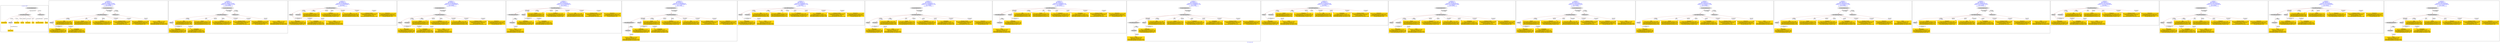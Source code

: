 digraph n0 {
fontcolor="blue"
remincross="true"
label="s22-s-moca.xml"
subgraph cluster_0 {
label="1-correct model"
n2[style="filled",color="white",fillcolor="lightgray",label="CulturalHeritageObject1"];
n3[shape="plaintext",style="filled",fillcolor="gold",label="creationDate"];
n4[style="filled",color="white",fillcolor="lightgray",label="Person1"];
n5[shape="plaintext",style="filled",fillcolor="gold",label="Dimensions"];
n6[shape="plaintext",style="filled",fillcolor="gold",label="Process"];
n7[shape="plaintext",style="filled",fillcolor="gold",label="Provenance"];
n8[shape="plaintext",style="filled",fillcolor="gold",label="title"];
n9[shape="plaintext",style="filled",fillcolor="gold",label="Assension_Number"];
n10[shape="plaintext",style="filled",fillcolor="gold",label="Artist_Name"];
n11[style="filled",color="white",fillcolor="lightgray",label="EuropeanaAggregation1"];
n12[style="filled",color="white",fillcolor="lightgray",label="WebResource1"];
n13[shape="plaintext",style="filled",fillcolor="gold",label="image"];
}
subgraph cluster_1 {
label="candidate 0\nlink coherence:1.0\nnode coherence:1.0\nconfidence:0.5504647770758642\nmapping score:0.6209882590252881\ncost:10.99948\n-precision:0.82-recall:0.82"
n15[style="filled",color="white",fillcolor="lightgray",label="CulturalHeritageObject1"];
n16[style="filled",color="white",fillcolor="lightgray",label="Person1"];
n17[style="filled",color="white",fillcolor="lightgray",label="EuropeanaAggregation1"];
n18[style="filled",color="white",fillcolor="lightgray",label="WebResource1"];
n19[shape="plaintext",style="filled",fillcolor="gold",label="title\n[CulturalHeritageObject,title,0.369]\n[CulturalHeritageObject,description,0.348]\n[Person,biographicalInformation,0.186]\n[CulturalHeritageObject,provenance,0.097]"];
n20[shape="plaintext",style="filled",fillcolor="gold",label="image\n[WebResource,classLink,0.564]\n[Document,classLink,0.35]\n[CulturalHeritageObject,provenance,0.057]\n[CulturalHeritageObject,description,0.029]"];
n21[shape="plaintext",style="filled",fillcolor="gold",label="Process\n[CulturalHeritageObject,medium,0.741]\n[CulturalHeritageObject,description,0.128]\n[Person,biographicalInformation,0.071]\n[CulturalHeritageObject,provenance,0.06]"];
n22[shape="plaintext",style="filled",fillcolor="gold",label="Artist_Name\n[Person,nameOfThePerson,0.512]\n[CulturalHeritageObject,provenance,0.166]\n[CulturalHeritageObject,description,0.164]\n[CulturalHeritageObject,title,0.158]"];
n23[shape="plaintext",style="filled",fillcolor="gold",label="Dimensions\n[CulturalHeritageObject,extent,0.798]\n[CulturalHeritageObject,accessionNumber,0.083]\n[CulturalHeritageObject,description,0.071]\n[CulturalHeritageObject,medium,0.048]"];
n24[shape="plaintext",style="filled",fillcolor="gold",label="Assension_Number\n[CulturalHeritageObject,provenance,0.503]\n[CulturalHeritageObject,title,0.197]\n[Concept,prefLabel,0.152]\n[CulturalHeritageObject,description,0.148]"];
n25[shape="plaintext",style="filled",fillcolor="gold",label="Provenance\n[CulturalHeritageObject,provenance,0.486]\n[CulturalHeritageObject,title,0.223]\n[CulturalHeritageObject,description,0.146]\n[Concept,prefLabel,0.145]"];
n26[shape="plaintext",style="filled",fillcolor="gold",label="creationDate\n[Person,dateOfDeath,0.431]\n[CulturalHeritageObject,created,0.364]\n[CulturalHeritageObject,provenance,0.147]\n[CulturalHeritageObject,description,0.058]"];
}
subgraph cluster_2 {
label="candidate 1\nlink coherence:1.0\nnode coherence:1.0\nconfidence:0.5504647770758642\nmapping score:0.6209882590252881\ncost:10.99963\n-precision:0.82-recall:0.82"
n28[style="filled",color="white",fillcolor="lightgray",label="CulturalHeritageObject1"];
n29[style="filled",color="white",fillcolor="lightgray",label="Person1"];
n30[style="filled",color="white",fillcolor="lightgray",label="EuropeanaAggregation1"];
n31[style="filled",color="white",fillcolor="lightgray",label="WebResource2"];
n32[shape="plaintext",style="filled",fillcolor="gold",label="title\n[CulturalHeritageObject,title,0.369]\n[CulturalHeritageObject,description,0.348]\n[Person,biographicalInformation,0.186]\n[CulturalHeritageObject,provenance,0.097]"];
n33[shape="plaintext",style="filled",fillcolor="gold",label="Process\n[CulturalHeritageObject,medium,0.741]\n[CulturalHeritageObject,description,0.128]\n[Person,biographicalInformation,0.071]\n[CulturalHeritageObject,provenance,0.06]"];
n34[shape="plaintext",style="filled",fillcolor="gold",label="Artist_Name\n[Person,nameOfThePerson,0.512]\n[CulturalHeritageObject,provenance,0.166]\n[CulturalHeritageObject,description,0.164]\n[CulturalHeritageObject,title,0.158]"];
n35[shape="plaintext",style="filled",fillcolor="gold",label="Dimensions\n[CulturalHeritageObject,extent,0.798]\n[CulturalHeritageObject,accessionNumber,0.083]\n[CulturalHeritageObject,description,0.071]\n[CulturalHeritageObject,medium,0.048]"];
n36[shape="plaintext",style="filled",fillcolor="gold",label="Assension_Number\n[CulturalHeritageObject,provenance,0.503]\n[CulturalHeritageObject,title,0.197]\n[Concept,prefLabel,0.152]\n[CulturalHeritageObject,description,0.148]"];
n37[shape="plaintext",style="filled",fillcolor="gold",label="Provenance\n[CulturalHeritageObject,provenance,0.486]\n[CulturalHeritageObject,title,0.223]\n[CulturalHeritageObject,description,0.146]\n[Concept,prefLabel,0.145]"];
n38[shape="plaintext",style="filled",fillcolor="gold",label="image\n[WebResource,classLink,0.564]\n[Document,classLink,0.35]\n[CulturalHeritageObject,provenance,0.057]\n[CulturalHeritageObject,description,0.029]"];
n39[shape="plaintext",style="filled",fillcolor="gold",label="creationDate\n[Person,dateOfDeath,0.431]\n[CulturalHeritageObject,created,0.364]\n[CulturalHeritageObject,provenance,0.147]\n[CulturalHeritageObject,description,0.058]"];
}
subgraph cluster_3 {
label="candidate 10\nlink coherence:1.0\nnode coherence:1.0\nconfidence:0.5211690269942325\nmapping score:0.6112230089980776\ncost:9.99977\n-precision:0.5-recall:0.45"
n41[style="filled",color="white",fillcolor="lightgray",label="CulturalHeritageObject1"];
n42[style="filled",color="white",fillcolor="lightgray",label="Person1"];
n43[style="filled",color="white",fillcolor="lightgray",label="Document1"];
n44[shape="plaintext",style="filled",fillcolor="gold",label="image\n[WebResource,classLink,0.564]\n[Document,classLink,0.35]\n[CulturalHeritageObject,provenance,0.057]\n[CulturalHeritageObject,description,0.029]"];
n45[shape="plaintext",style="filled",fillcolor="gold",label="Process\n[CulturalHeritageObject,medium,0.741]\n[CulturalHeritageObject,description,0.128]\n[Person,biographicalInformation,0.071]\n[CulturalHeritageObject,provenance,0.06]"];
n46[shape="plaintext",style="filled",fillcolor="gold",label="Artist_Name\n[Person,nameOfThePerson,0.512]\n[CulturalHeritageObject,provenance,0.166]\n[CulturalHeritageObject,description,0.164]\n[CulturalHeritageObject,title,0.158]"];
n47[shape="plaintext",style="filled",fillcolor="gold",label="Dimensions\n[CulturalHeritageObject,extent,0.798]\n[CulturalHeritageObject,accessionNumber,0.083]\n[CulturalHeritageObject,description,0.071]\n[CulturalHeritageObject,medium,0.048]"];
n48[shape="plaintext",style="filled",fillcolor="gold",label="title\n[CulturalHeritageObject,title,0.369]\n[CulturalHeritageObject,description,0.348]\n[Person,biographicalInformation,0.186]\n[CulturalHeritageObject,provenance,0.097]"];
n49[shape="plaintext",style="filled",fillcolor="gold",label="Assension_Number\n[CulturalHeritageObject,provenance,0.503]\n[CulturalHeritageObject,title,0.197]\n[Concept,prefLabel,0.152]\n[CulturalHeritageObject,description,0.148]"];
n50[shape="plaintext",style="filled",fillcolor="gold",label="Provenance\n[CulturalHeritageObject,provenance,0.486]\n[CulturalHeritageObject,title,0.223]\n[CulturalHeritageObject,description,0.146]\n[Concept,prefLabel,0.145]"];
n51[shape="plaintext",style="filled",fillcolor="gold",label="creationDate\n[Person,dateOfDeath,0.431]\n[CulturalHeritageObject,created,0.364]\n[CulturalHeritageObject,provenance,0.147]\n[CulturalHeritageObject,description,0.058]"];
}
subgraph cluster_4 {
label="candidate 11\nlink coherence:1.0\nnode coherence:1.0\nconfidence:0.5211690269942325\nmapping score:0.6112230089980776\ncost:10.99961\n-precision:0.55-recall:0.55"
n53[style="filled",color="white",fillcolor="lightgray",label="CulturalHeritageObject1"];
n54[style="filled",color="white",fillcolor="lightgray",label="Person1"];
n55[style="filled",color="white",fillcolor="lightgray",label="Document1"];
n56[style="filled",color="white",fillcolor="lightgray",label="EuropeanaAggregation1"];
n57[shape="plaintext",style="filled",fillcolor="gold",label="image\n[WebResource,classLink,0.564]\n[Document,classLink,0.35]\n[CulturalHeritageObject,provenance,0.057]\n[CulturalHeritageObject,description,0.029]"];
n58[shape="plaintext",style="filled",fillcolor="gold",label="Process\n[CulturalHeritageObject,medium,0.741]\n[CulturalHeritageObject,description,0.128]\n[Person,biographicalInformation,0.071]\n[CulturalHeritageObject,provenance,0.06]"];
n59[shape="plaintext",style="filled",fillcolor="gold",label="Artist_Name\n[Person,nameOfThePerson,0.512]\n[CulturalHeritageObject,provenance,0.166]\n[CulturalHeritageObject,description,0.164]\n[CulturalHeritageObject,title,0.158]"];
n60[shape="plaintext",style="filled",fillcolor="gold",label="Dimensions\n[CulturalHeritageObject,extent,0.798]\n[CulturalHeritageObject,accessionNumber,0.083]\n[CulturalHeritageObject,description,0.071]\n[CulturalHeritageObject,medium,0.048]"];
n61[shape="plaintext",style="filled",fillcolor="gold",label="title\n[CulturalHeritageObject,title,0.369]\n[CulturalHeritageObject,description,0.348]\n[Person,biographicalInformation,0.186]\n[CulturalHeritageObject,provenance,0.097]"];
n62[shape="plaintext",style="filled",fillcolor="gold",label="Assension_Number\n[CulturalHeritageObject,provenance,0.503]\n[CulturalHeritageObject,title,0.197]\n[Concept,prefLabel,0.152]\n[CulturalHeritageObject,description,0.148]"];
n63[shape="plaintext",style="filled",fillcolor="gold",label="Provenance\n[CulturalHeritageObject,provenance,0.486]\n[CulturalHeritageObject,title,0.223]\n[CulturalHeritageObject,description,0.146]\n[Concept,prefLabel,0.145]"];
n64[shape="plaintext",style="filled",fillcolor="gold",label="creationDate\n[Person,dateOfDeath,0.431]\n[CulturalHeritageObject,created,0.364]\n[CulturalHeritageObject,provenance,0.147]\n[CulturalHeritageObject,description,0.058]"];
}
subgraph cluster_5 {
label="candidate 12\nlink coherence:1.0\nnode coherence:1.0\nconfidence:0.5211690269942325\nmapping score:0.6112230089980776\ncost:10.99976\n-precision:0.45-recall:0.45"
n66[style="filled",color="white",fillcolor="lightgray",label="CulturalHeritageObject1"];
n67[style="filled",color="white",fillcolor="lightgray",label="CulturalHeritageObject2"];
n68[style="filled",color="white",fillcolor="lightgray",label="Person1"];
n69[style="filled",color="white",fillcolor="lightgray",label="Document2"];
n70[shape="plaintext",style="filled",fillcolor="gold",label="image\n[WebResource,classLink,0.564]\n[Document,classLink,0.35]\n[CulturalHeritageObject,provenance,0.057]\n[CulturalHeritageObject,description,0.029]"];
n71[shape="plaintext",style="filled",fillcolor="gold",label="Process\n[CulturalHeritageObject,medium,0.741]\n[CulturalHeritageObject,description,0.128]\n[Person,biographicalInformation,0.071]\n[CulturalHeritageObject,provenance,0.06]"];
n72[shape="plaintext",style="filled",fillcolor="gold",label="Artist_Name\n[Person,nameOfThePerson,0.512]\n[CulturalHeritageObject,provenance,0.166]\n[CulturalHeritageObject,description,0.164]\n[CulturalHeritageObject,title,0.158]"];
n73[shape="plaintext",style="filled",fillcolor="gold",label="Dimensions\n[CulturalHeritageObject,extent,0.798]\n[CulturalHeritageObject,accessionNumber,0.083]\n[CulturalHeritageObject,description,0.071]\n[CulturalHeritageObject,medium,0.048]"];
n74[shape="plaintext",style="filled",fillcolor="gold",label="title\n[CulturalHeritageObject,title,0.369]\n[CulturalHeritageObject,description,0.348]\n[Person,biographicalInformation,0.186]\n[CulturalHeritageObject,provenance,0.097]"];
n75[shape="plaintext",style="filled",fillcolor="gold",label="Assension_Number\n[CulturalHeritageObject,provenance,0.503]\n[CulturalHeritageObject,title,0.197]\n[Concept,prefLabel,0.152]\n[CulturalHeritageObject,description,0.148]"];
n76[shape="plaintext",style="filled",fillcolor="gold",label="Provenance\n[CulturalHeritageObject,provenance,0.486]\n[CulturalHeritageObject,title,0.223]\n[CulturalHeritageObject,description,0.146]\n[Concept,prefLabel,0.145]"];
n77[shape="plaintext",style="filled",fillcolor="gold",label="creationDate\n[Person,dateOfDeath,0.431]\n[CulturalHeritageObject,created,0.364]\n[CulturalHeritageObject,provenance,0.147]\n[CulturalHeritageObject,description,0.058]"];
}
subgraph cluster_6 {
label="candidate 13\nlink coherence:1.0\nnode coherence:1.0\nconfidence:0.5211690269942325\nmapping score:0.6112230089980776\ncost:11.9996\n-precision:0.5-recall:0.55"
n79[style="filled",color="white",fillcolor="lightgray",label="CulturalHeritageObject1"];
n80[style="filled",color="white",fillcolor="lightgray",label="CulturalHeritageObject2"];
n81[style="filled",color="white",fillcolor="lightgray",label="Person1"];
n82[style="filled",color="white",fillcolor="lightgray",label="Document2"];
n83[style="filled",color="white",fillcolor="lightgray",label="EuropeanaAggregation1"];
n84[shape="plaintext",style="filled",fillcolor="gold",label="image\n[WebResource,classLink,0.564]\n[Document,classLink,0.35]\n[CulturalHeritageObject,provenance,0.057]\n[CulturalHeritageObject,description,0.029]"];
n85[shape="plaintext",style="filled",fillcolor="gold",label="Process\n[CulturalHeritageObject,medium,0.741]\n[CulturalHeritageObject,description,0.128]\n[Person,biographicalInformation,0.071]\n[CulturalHeritageObject,provenance,0.06]"];
n86[shape="plaintext",style="filled",fillcolor="gold",label="Artist_Name\n[Person,nameOfThePerson,0.512]\n[CulturalHeritageObject,provenance,0.166]\n[CulturalHeritageObject,description,0.164]\n[CulturalHeritageObject,title,0.158]"];
n87[shape="plaintext",style="filled",fillcolor="gold",label="Dimensions\n[CulturalHeritageObject,extent,0.798]\n[CulturalHeritageObject,accessionNumber,0.083]\n[CulturalHeritageObject,description,0.071]\n[CulturalHeritageObject,medium,0.048]"];
n88[shape="plaintext",style="filled",fillcolor="gold",label="title\n[CulturalHeritageObject,title,0.369]\n[CulturalHeritageObject,description,0.348]\n[Person,biographicalInformation,0.186]\n[CulturalHeritageObject,provenance,0.097]"];
n89[shape="plaintext",style="filled",fillcolor="gold",label="Assension_Number\n[CulturalHeritageObject,provenance,0.503]\n[CulturalHeritageObject,title,0.197]\n[Concept,prefLabel,0.152]\n[CulturalHeritageObject,description,0.148]"];
n90[shape="plaintext",style="filled",fillcolor="gold",label="Provenance\n[CulturalHeritageObject,provenance,0.486]\n[CulturalHeritageObject,title,0.223]\n[CulturalHeritageObject,description,0.146]\n[Concept,prefLabel,0.145]"];
n91[shape="plaintext",style="filled",fillcolor="gold",label="creationDate\n[Person,dateOfDeath,0.431]\n[CulturalHeritageObject,created,0.364]\n[CulturalHeritageObject,provenance,0.147]\n[CulturalHeritageObject,description,0.058]"];
}
subgraph cluster_7 {
label="candidate 14\nlink coherence:1.0\nnode coherence:1.0\nconfidence:0.5153056926411276\nmapping score:0.6092685642137092\ncost:9.99977\n-precision:0.7-recall:0.64"
n93[style="filled",color="white",fillcolor="lightgray",label="CulturalHeritageObject1"];
n94[style="filled",color="white",fillcolor="lightgray",label="Person1"];
n95[style="filled",color="white",fillcolor="lightgray",label="Document1"];
n96[shape="plaintext",style="filled",fillcolor="gold",label="title\n[CulturalHeritageObject,title,0.369]\n[CulturalHeritageObject,description,0.348]\n[Person,biographicalInformation,0.186]\n[CulturalHeritageObject,provenance,0.097]"];
n97[shape="plaintext",style="filled",fillcolor="gold",label="image\n[WebResource,classLink,0.564]\n[Document,classLink,0.35]\n[CulturalHeritageObject,provenance,0.057]\n[CulturalHeritageObject,description,0.029]"];
n98[shape="plaintext",style="filled",fillcolor="gold",label="Process\n[CulturalHeritageObject,medium,0.741]\n[CulturalHeritageObject,description,0.128]\n[Person,biographicalInformation,0.071]\n[CulturalHeritageObject,provenance,0.06]"];
n99[shape="plaintext",style="filled",fillcolor="gold",label="Artist_Name\n[Person,nameOfThePerson,0.512]\n[CulturalHeritageObject,provenance,0.166]\n[CulturalHeritageObject,description,0.164]\n[CulturalHeritageObject,title,0.158]"];
n100[shape="plaintext",style="filled",fillcolor="gold",label="Dimensions\n[CulturalHeritageObject,extent,0.798]\n[CulturalHeritageObject,accessionNumber,0.083]\n[CulturalHeritageObject,description,0.071]\n[CulturalHeritageObject,medium,0.048]"];
n101[shape="plaintext",style="filled",fillcolor="gold",label="creationDate\n[Person,dateOfDeath,0.431]\n[CulturalHeritageObject,created,0.364]\n[CulturalHeritageObject,provenance,0.147]\n[CulturalHeritageObject,description,0.058]"];
n102[shape="plaintext",style="filled",fillcolor="gold",label="Assension_Number\n[CulturalHeritageObject,provenance,0.503]\n[CulturalHeritageObject,title,0.197]\n[Concept,prefLabel,0.152]\n[CulturalHeritageObject,description,0.148]"];
n103[shape="plaintext",style="filled",fillcolor="gold",label="Provenance\n[CulturalHeritageObject,provenance,0.486]\n[CulturalHeritageObject,title,0.223]\n[CulturalHeritageObject,description,0.146]\n[Concept,prefLabel,0.145]"];
}
subgraph cluster_8 {
label="candidate 15\nlink coherence:1.0\nnode coherence:1.0\nconfidence:0.5153056926411276\nmapping score:0.6092685642137092\ncost:10.99961\n-precision:0.73-recall:0.73"
n105[style="filled",color="white",fillcolor="lightgray",label="CulturalHeritageObject1"];
n106[style="filled",color="white",fillcolor="lightgray",label="Person1"];
n107[style="filled",color="white",fillcolor="lightgray",label="Document1"];
n108[style="filled",color="white",fillcolor="lightgray",label="EuropeanaAggregation1"];
n109[shape="plaintext",style="filled",fillcolor="gold",label="title\n[CulturalHeritageObject,title,0.369]\n[CulturalHeritageObject,description,0.348]\n[Person,biographicalInformation,0.186]\n[CulturalHeritageObject,provenance,0.097]"];
n110[shape="plaintext",style="filled",fillcolor="gold",label="image\n[WebResource,classLink,0.564]\n[Document,classLink,0.35]\n[CulturalHeritageObject,provenance,0.057]\n[CulturalHeritageObject,description,0.029]"];
n111[shape="plaintext",style="filled",fillcolor="gold",label="Process\n[CulturalHeritageObject,medium,0.741]\n[CulturalHeritageObject,description,0.128]\n[Person,biographicalInformation,0.071]\n[CulturalHeritageObject,provenance,0.06]"];
n112[shape="plaintext",style="filled",fillcolor="gold",label="Artist_Name\n[Person,nameOfThePerson,0.512]\n[CulturalHeritageObject,provenance,0.166]\n[CulturalHeritageObject,description,0.164]\n[CulturalHeritageObject,title,0.158]"];
n113[shape="plaintext",style="filled",fillcolor="gold",label="Dimensions\n[CulturalHeritageObject,extent,0.798]\n[CulturalHeritageObject,accessionNumber,0.083]\n[CulturalHeritageObject,description,0.071]\n[CulturalHeritageObject,medium,0.048]"];
n114[shape="plaintext",style="filled",fillcolor="gold",label="creationDate\n[Person,dateOfDeath,0.431]\n[CulturalHeritageObject,created,0.364]\n[CulturalHeritageObject,provenance,0.147]\n[CulturalHeritageObject,description,0.058]"];
n115[shape="plaintext",style="filled",fillcolor="gold",label="Assension_Number\n[CulturalHeritageObject,provenance,0.503]\n[CulturalHeritageObject,title,0.197]\n[Concept,prefLabel,0.152]\n[CulturalHeritageObject,description,0.148]"];
n116[shape="plaintext",style="filled",fillcolor="gold",label="Provenance\n[CulturalHeritageObject,provenance,0.486]\n[CulturalHeritageObject,title,0.223]\n[CulturalHeritageObject,description,0.146]\n[Concept,prefLabel,0.145]"];
}
subgraph cluster_9 {
label="candidate 16\nlink coherence:1.0\nnode coherence:1.0\nconfidence:0.5153056926411276\nmapping score:0.6092685642137092\ncost:10.99976\n-precision:0.64-recall:0.64"
n118[style="filled",color="white",fillcolor="lightgray",label="CulturalHeritageObject1"];
n119[style="filled",color="white",fillcolor="lightgray",label="CulturalHeritageObject2"];
n120[style="filled",color="white",fillcolor="lightgray",label="Person1"];
n121[style="filled",color="white",fillcolor="lightgray",label="Document2"];
n122[shape="plaintext",style="filled",fillcolor="gold",label="image\n[WebResource,classLink,0.564]\n[Document,classLink,0.35]\n[CulturalHeritageObject,provenance,0.057]\n[CulturalHeritageObject,description,0.029]"];
n123[shape="plaintext",style="filled",fillcolor="gold",label="title\n[CulturalHeritageObject,title,0.369]\n[CulturalHeritageObject,description,0.348]\n[Person,biographicalInformation,0.186]\n[CulturalHeritageObject,provenance,0.097]"];
n124[shape="plaintext",style="filled",fillcolor="gold",label="Process\n[CulturalHeritageObject,medium,0.741]\n[CulturalHeritageObject,description,0.128]\n[Person,biographicalInformation,0.071]\n[CulturalHeritageObject,provenance,0.06]"];
n125[shape="plaintext",style="filled",fillcolor="gold",label="Artist_Name\n[Person,nameOfThePerson,0.512]\n[CulturalHeritageObject,provenance,0.166]\n[CulturalHeritageObject,description,0.164]\n[CulturalHeritageObject,title,0.158]"];
n126[shape="plaintext",style="filled",fillcolor="gold",label="Dimensions\n[CulturalHeritageObject,extent,0.798]\n[CulturalHeritageObject,accessionNumber,0.083]\n[CulturalHeritageObject,description,0.071]\n[CulturalHeritageObject,medium,0.048]"];
n127[shape="plaintext",style="filled",fillcolor="gold",label="creationDate\n[Person,dateOfDeath,0.431]\n[CulturalHeritageObject,created,0.364]\n[CulturalHeritageObject,provenance,0.147]\n[CulturalHeritageObject,description,0.058]"];
n128[shape="plaintext",style="filled",fillcolor="gold",label="Assension_Number\n[CulturalHeritageObject,provenance,0.503]\n[CulturalHeritageObject,title,0.197]\n[Concept,prefLabel,0.152]\n[CulturalHeritageObject,description,0.148]"];
n129[shape="plaintext",style="filled",fillcolor="gold",label="Provenance\n[CulturalHeritageObject,provenance,0.486]\n[CulturalHeritageObject,title,0.223]\n[CulturalHeritageObject,description,0.146]\n[Concept,prefLabel,0.145]"];
}
subgraph cluster_10 {
label="candidate 17\nlink coherence:1.0\nnode coherence:1.0\nconfidence:0.5153056926411276\nmapping score:0.6092685642137092\ncost:11.9996\n-precision:0.67-recall:0.73"
n131[style="filled",color="white",fillcolor="lightgray",label="CulturalHeritageObject1"];
n132[style="filled",color="white",fillcolor="lightgray",label="CulturalHeritageObject2"];
n133[style="filled",color="white",fillcolor="lightgray",label="Person1"];
n134[style="filled",color="white",fillcolor="lightgray",label="Document2"];
n135[style="filled",color="white",fillcolor="lightgray",label="EuropeanaAggregation1"];
n136[shape="plaintext",style="filled",fillcolor="gold",label="image\n[WebResource,classLink,0.564]\n[Document,classLink,0.35]\n[CulturalHeritageObject,provenance,0.057]\n[CulturalHeritageObject,description,0.029]"];
n137[shape="plaintext",style="filled",fillcolor="gold",label="title\n[CulturalHeritageObject,title,0.369]\n[CulturalHeritageObject,description,0.348]\n[Person,biographicalInformation,0.186]\n[CulturalHeritageObject,provenance,0.097]"];
n138[shape="plaintext",style="filled",fillcolor="gold",label="Process\n[CulturalHeritageObject,medium,0.741]\n[CulturalHeritageObject,description,0.128]\n[Person,biographicalInformation,0.071]\n[CulturalHeritageObject,provenance,0.06]"];
n139[shape="plaintext",style="filled",fillcolor="gold",label="Artist_Name\n[Person,nameOfThePerson,0.512]\n[CulturalHeritageObject,provenance,0.166]\n[CulturalHeritageObject,description,0.164]\n[CulturalHeritageObject,title,0.158]"];
n140[shape="plaintext",style="filled",fillcolor="gold",label="Dimensions\n[CulturalHeritageObject,extent,0.798]\n[CulturalHeritageObject,accessionNumber,0.083]\n[CulturalHeritageObject,description,0.071]\n[CulturalHeritageObject,medium,0.048]"];
n141[shape="plaintext",style="filled",fillcolor="gold",label="creationDate\n[Person,dateOfDeath,0.431]\n[CulturalHeritageObject,created,0.364]\n[CulturalHeritageObject,provenance,0.147]\n[CulturalHeritageObject,description,0.058]"];
n142[shape="plaintext",style="filled",fillcolor="gold",label="Assension_Number\n[CulturalHeritageObject,provenance,0.503]\n[CulturalHeritageObject,title,0.197]\n[Concept,prefLabel,0.152]\n[CulturalHeritageObject,description,0.148]"];
n143[shape="plaintext",style="filled",fillcolor="gold",label="Provenance\n[CulturalHeritageObject,provenance,0.486]\n[CulturalHeritageObject,title,0.223]\n[CulturalHeritageObject,description,0.146]\n[Concept,prefLabel,0.145]"];
}
subgraph cluster_11 {
label="candidate 18\nlink coherence:1.0\nnode coherence:1.0\nconfidence:0.5127596794284249\nmapping score:0.6084198931428083\ncost:9.99977\n-precision:0.6-recall:0.55"
n145[style="filled",color="white",fillcolor="lightgray",label="CulturalHeritageObject1"];
n146[style="filled",color="white",fillcolor="lightgray",label="Person1"];
n147[style="filled",color="white",fillcolor="lightgray",label="Document1"];
n148[shape="plaintext",style="filled",fillcolor="gold",label="image\n[WebResource,classLink,0.564]\n[Document,classLink,0.35]\n[CulturalHeritageObject,provenance,0.057]\n[CulturalHeritageObject,description,0.029]"];
n149[shape="plaintext",style="filled",fillcolor="gold",label="Process\n[CulturalHeritageObject,medium,0.741]\n[CulturalHeritageObject,description,0.128]\n[Person,biographicalInformation,0.071]\n[CulturalHeritageObject,provenance,0.06]"];
n150[shape="plaintext",style="filled",fillcolor="gold",label="Artist_Name\n[Person,nameOfThePerson,0.512]\n[CulturalHeritageObject,provenance,0.166]\n[CulturalHeritageObject,description,0.164]\n[CulturalHeritageObject,title,0.158]"];
n151[shape="plaintext",style="filled",fillcolor="gold",label="Dimensions\n[CulturalHeritageObject,extent,0.798]\n[CulturalHeritageObject,accessionNumber,0.083]\n[CulturalHeritageObject,description,0.071]\n[CulturalHeritageObject,medium,0.048]"];
n152[shape="plaintext",style="filled",fillcolor="gold",label="title\n[CulturalHeritageObject,title,0.369]\n[CulturalHeritageObject,description,0.348]\n[Person,biographicalInformation,0.186]\n[CulturalHeritageObject,provenance,0.097]"];
n153[shape="plaintext",style="filled",fillcolor="gold",label="creationDate\n[Person,dateOfDeath,0.431]\n[CulturalHeritageObject,created,0.364]\n[CulturalHeritageObject,provenance,0.147]\n[CulturalHeritageObject,description,0.058]"];
n154[shape="plaintext",style="filled",fillcolor="gold",label="Assension_Number\n[CulturalHeritageObject,provenance,0.503]\n[CulturalHeritageObject,title,0.197]\n[Concept,prefLabel,0.152]\n[CulturalHeritageObject,description,0.148]"];
n155[shape="plaintext",style="filled",fillcolor="gold",label="Provenance\n[CulturalHeritageObject,provenance,0.486]\n[CulturalHeritageObject,title,0.223]\n[CulturalHeritageObject,description,0.146]\n[Concept,prefLabel,0.145]"];
}
subgraph cluster_12 {
label="candidate 19\nlink coherence:1.0\nnode coherence:1.0\nconfidence:0.5127596794284249\nmapping score:0.6084198931428083\ncost:10.99961\n-precision:0.64-recall:0.64"
n157[style="filled",color="white",fillcolor="lightgray",label="CulturalHeritageObject1"];
n158[style="filled",color="white",fillcolor="lightgray",label="Person1"];
n159[style="filled",color="white",fillcolor="lightgray",label="Document1"];
n160[style="filled",color="white",fillcolor="lightgray",label="EuropeanaAggregation1"];
n161[shape="plaintext",style="filled",fillcolor="gold",label="image\n[WebResource,classLink,0.564]\n[Document,classLink,0.35]\n[CulturalHeritageObject,provenance,0.057]\n[CulturalHeritageObject,description,0.029]"];
n162[shape="plaintext",style="filled",fillcolor="gold",label="Process\n[CulturalHeritageObject,medium,0.741]\n[CulturalHeritageObject,description,0.128]\n[Person,biographicalInformation,0.071]\n[CulturalHeritageObject,provenance,0.06]"];
n163[shape="plaintext",style="filled",fillcolor="gold",label="Artist_Name\n[Person,nameOfThePerson,0.512]\n[CulturalHeritageObject,provenance,0.166]\n[CulturalHeritageObject,description,0.164]\n[CulturalHeritageObject,title,0.158]"];
n164[shape="plaintext",style="filled",fillcolor="gold",label="Dimensions\n[CulturalHeritageObject,extent,0.798]\n[CulturalHeritageObject,accessionNumber,0.083]\n[CulturalHeritageObject,description,0.071]\n[CulturalHeritageObject,medium,0.048]"];
n165[shape="plaintext",style="filled",fillcolor="gold",label="title\n[CulturalHeritageObject,title,0.369]\n[CulturalHeritageObject,description,0.348]\n[Person,biographicalInformation,0.186]\n[CulturalHeritageObject,provenance,0.097]"];
n166[shape="plaintext",style="filled",fillcolor="gold",label="creationDate\n[Person,dateOfDeath,0.431]\n[CulturalHeritageObject,created,0.364]\n[CulturalHeritageObject,provenance,0.147]\n[CulturalHeritageObject,description,0.058]"];
n167[shape="plaintext",style="filled",fillcolor="gold",label="Assension_Number\n[CulturalHeritageObject,provenance,0.503]\n[CulturalHeritageObject,title,0.197]\n[Concept,prefLabel,0.152]\n[CulturalHeritageObject,description,0.148]"];
n168[shape="plaintext",style="filled",fillcolor="gold",label="Provenance\n[CulturalHeritageObject,provenance,0.486]\n[CulturalHeritageObject,title,0.223]\n[CulturalHeritageObject,description,0.146]\n[Concept,prefLabel,0.145]"];
}
subgraph cluster_13 {
label="candidate 2\nlink coherence:1.0\nnode coherence:1.0\nconfidence:0.5479187638631615\nmapping score:0.6201395879543872\ncost:10.99948\n-precision:0.73-recall:0.73"
n170[style="filled",color="white",fillcolor="lightgray",label="CulturalHeritageObject1"];
n171[style="filled",color="white",fillcolor="lightgray",label="Person1"];
n172[style="filled",color="white",fillcolor="lightgray",label="EuropeanaAggregation1"];
n173[style="filled",color="white",fillcolor="lightgray",label="WebResource1"];
n174[shape="plaintext",style="filled",fillcolor="gold",label="image\n[WebResource,classLink,0.564]\n[Document,classLink,0.35]\n[CulturalHeritageObject,provenance,0.057]\n[CulturalHeritageObject,description,0.029]"];
n175[shape="plaintext",style="filled",fillcolor="gold",label="Process\n[CulturalHeritageObject,medium,0.741]\n[CulturalHeritageObject,description,0.128]\n[Person,biographicalInformation,0.071]\n[CulturalHeritageObject,provenance,0.06]"];
n176[shape="plaintext",style="filled",fillcolor="gold",label="Artist_Name\n[Person,nameOfThePerson,0.512]\n[CulturalHeritageObject,provenance,0.166]\n[CulturalHeritageObject,description,0.164]\n[CulturalHeritageObject,title,0.158]"];
n177[shape="plaintext",style="filled",fillcolor="gold",label="Dimensions\n[CulturalHeritageObject,extent,0.798]\n[CulturalHeritageObject,accessionNumber,0.083]\n[CulturalHeritageObject,description,0.071]\n[CulturalHeritageObject,medium,0.048]"];
n178[shape="plaintext",style="filled",fillcolor="gold",label="title\n[CulturalHeritageObject,title,0.369]\n[CulturalHeritageObject,description,0.348]\n[Person,biographicalInformation,0.186]\n[CulturalHeritageObject,provenance,0.097]"];
n179[shape="plaintext",style="filled",fillcolor="gold",label="Assension_Number\n[CulturalHeritageObject,provenance,0.503]\n[CulturalHeritageObject,title,0.197]\n[Concept,prefLabel,0.152]\n[CulturalHeritageObject,description,0.148]"];
n180[shape="plaintext",style="filled",fillcolor="gold",label="Provenance\n[CulturalHeritageObject,provenance,0.486]\n[CulturalHeritageObject,title,0.223]\n[CulturalHeritageObject,description,0.146]\n[Concept,prefLabel,0.145]"];
n181[shape="plaintext",style="filled",fillcolor="gold",label="creationDate\n[Person,dateOfDeath,0.431]\n[CulturalHeritageObject,created,0.364]\n[CulturalHeritageObject,provenance,0.147]\n[CulturalHeritageObject,description,0.058]"];
}
subgraph cluster_14 {
label="candidate 3\nlink coherence:1.0\nnode coherence:1.0\nconfidence:0.5420554295100566\nmapping score:0.6181851431700188\ncost:10.99948\n-precision:0.91-recall:0.91"
n183[style="filled",color="white",fillcolor="lightgray",label="CulturalHeritageObject1"];
n184[style="filled",color="white",fillcolor="lightgray",label="Person1"];
n185[style="filled",color="white",fillcolor="lightgray",label="EuropeanaAggregation1"];
n186[style="filled",color="white",fillcolor="lightgray",label="WebResource1"];
n187[shape="plaintext",style="filled",fillcolor="gold",label="title\n[CulturalHeritageObject,title,0.369]\n[CulturalHeritageObject,description,0.348]\n[Person,biographicalInformation,0.186]\n[CulturalHeritageObject,provenance,0.097]"];
n188[shape="plaintext",style="filled",fillcolor="gold",label="image\n[WebResource,classLink,0.564]\n[Document,classLink,0.35]\n[CulturalHeritageObject,provenance,0.057]\n[CulturalHeritageObject,description,0.029]"];
n189[shape="plaintext",style="filled",fillcolor="gold",label="Process\n[CulturalHeritageObject,medium,0.741]\n[CulturalHeritageObject,description,0.128]\n[Person,biographicalInformation,0.071]\n[CulturalHeritageObject,provenance,0.06]"];
n190[shape="plaintext",style="filled",fillcolor="gold",label="Artist_Name\n[Person,nameOfThePerson,0.512]\n[CulturalHeritageObject,provenance,0.166]\n[CulturalHeritageObject,description,0.164]\n[CulturalHeritageObject,title,0.158]"];
n191[shape="plaintext",style="filled",fillcolor="gold",label="Dimensions\n[CulturalHeritageObject,extent,0.798]\n[CulturalHeritageObject,accessionNumber,0.083]\n[CulturalHeritageObject,description,0.071]\n[CulturalHeritageObject,medium,0.048]"];
n192[shape="plaintext",style="filled",fillcolor="gold",label="creationDate\n[Person,dateOfDeath,0.431]\n[CulturalHeritageObject,created,0.364]\n[CulturalHeritageObject,provenance,0.147]\n[CulturalHeritageObject,description,0.058]"];
n193[shape="plaintext",style="filled",fillcolor="gold",label="Assension_Number\n[CulturalHeritageObject,provenance,0.503]\n[CulturalHeritageObject,title,0.197]\n[Concept,prefLabel,0.152]\n[CulturalHeritageObject,description,0.148]"];
n194[shape="plaintext",style="filled",fillcolor="gold",label="Provenance\n[CulturalHeritageObject,provenance,0.486]\n[CulturalHeritageObject,title,0.223]\n[CulturalHeritageObject,description,0.146]\n[Concept,prefLabel,0.145]"];
}
subgraph cluster_15 {
label="candidate 4\nlink coherence:1.0\nnode coherence:1.0\nconfidence:0.5420554295100566\nmapping score:0.6181851431700188\ncost:10.99963\n-precision:0.91-recall:0.91"
n196[style="filled",color="white",fillcolor="lightgray",label="CulturalHeritageObject1"];
n197[style="filled",color="white",fillcolor="lightgray",label="Person1"];
n198[style="filled",color="white",fillcolor="lightgray",label="EuropeanaAggregation1"];
n199[style="filled",color="white",fillcolor="lightgray",label="WebResource2"];
n200[shape="plaintext",style="filled",fillcolor="gold",label="title\n[CulturalHeritageObject,title,0.369]\n[CulturalHeritageObject,description,0.348]\n[Person,biographicalInformation,0.186]\n[CulturalHeritageObject,provenance,0.097]"];
n201[shape="plaintext",style="filled",fillcolor="gold",label="Process\n[CulturalHeritageObject,medium,0.741]\n[CulturalHeritageObject,description,0.128]\n[Person,biographicalInformation,0.071]\n[CulturalHeritageObject,provenance,0.06]"];
n202[shape="plaintext",style="filled",fillcolor="gold",label="Artist_Name\n[Person,nameOfThePerson,0.512]\n[CulturalHeritageObject,provenance,0.166]\n[CulturalHeritageObject,description,0.164]\n[CulturalHeritageObject,title,0.158]"];
n203[shape="plaintext",style="filled",fillcolor="gold",label="Dimensions\n[CulturalHeritageObject,extent,0.798]\n[CulturalHeritageObject,accessionNumber,0.083]\n[CulturalHeritageObject,description,0.071]\n[CulturalHeritageObject,medium,0.048]"];
n204[shape="plaintext",style="filled",fillcolor="gold",label="creationDate\n[Person,dateOfDeath,0.431]\n[CulturalHeritageObject,created,0.364]\n[CulturalHeritageObject,provenance,0.147]\n[CulturalHeritageObject,description,0.058]"];
n205[shape="plaintext",style="filled",fillcolor="gold",label="Assension_Number\n[CulturalHeritageObject,provenance,0.503]\n[CulturalHeritageObject,title,0.197]\n[Concept,prefLabel,0.152]\n[CulturalHeritageObject,description,0.148]"];
n206[shape="plaintext",style="filled",fillcolor="gold",label="Provenance\n[CulturalHeritageObject,provenance,0.486]\n[CulturalHeritageObject,title,0.223]\n[CulturalHeritageObject,description,0.146]\n[Concept,prefLabel,0.145]"];
n207[shape="plaintext",style="filled",fillcolor="gold",label="image\n[WebResource,classLink,0.564]\n[Document,classLink,0.35]\n[CulturalHeritageObject,provenance,0.057]\n[CulturalHeritageObject,description,0.029]"];
}
subgraph cluster_16 {
label="candidate 5\nlink coherence:1.0\nnode coherence:1.0\nconfidence:0.539509416297354\nmapping score:0.617336472099118\ncost:10.99948\n-precision:0.82-recall:0.82"
n209[style="filled",color="white",fillcolor="lightgray",label="CulturalHeritageObject1"];
n210[style="filled",color="white",fillcolor="lightgray",label="Person1"];
n211[style="filled",color="white",fillcolor="lightgray",label="EuropeanaAggregation1"];
n212[style="filled",color="white",fillcolor="lightgray",label="WebResource1"];
n213[shape="plaintext",style="filled",fillcolor="gold",label="image\n[WebResource,classLink,0.564]\n[Document,classLink,0.35]\n[CulturalHeritageObject,provenance,0.057]\n[CulturalHeritageObject,description,0.029]"];
n214[shape="plaintext",style="filled",fillcolor="gold",label="Process\n[CulturalHeritageObject,medium,0.741]\n[CulturalHeritageObject,description,0.128]\n[Person,biographicalInformation,0.071]\n[CulturalHeritageObject,provenance,0.06]"];
n215[shape="plaintext",style="filled",fillcolor="gold",label="Artist_Name\n[Person,nameOfThePerson,0.512]\n[CulturalHeritageObject,provenance,0.166]\n[CulturalHeritageObject,description,0.164]\n[CulturalHeritageObject,title,0.158]"];
n216[shape="plaintext",style="filled",fillcolor="gold",label="Dimensions\n[CulturalHeritageObject,extent,0.798]\n[CulturalHeritageObject,accessionNumber,0.083]\n[CulturalHeritageObject,description,0.071]\n[CulturalHeritageObject,medium,0.048]"];
n217[shape="plaintext",style="filled",fillcolor="gold",label="title\n[CulturalHeritageObject,title,0.369]\n[CulturalHeritageObject,description,0.348]\n[Person,biographicalInformation,0.186]\n[CulturalHeritageObject,provenance,0.097]"];
n218[shape="plaintext",style="filled",fillcolor="gold",label="creationDate\n[Person,dateOfDeath,0.431]\n[CulturalHeritageObject,created,0.364]\n[CulturalHeritageObject,provenance,0.147]\n[CulturalHeritageObject,description,0.058]"];
n219[shape="plaintext",style="filled",fillcolor="gold",label="Assension_Number\n[CulturalHeritageObject,provenance,0.503]\n[CulturalHeritageObject,title,0.197]\n[Concept,prefLabel,0.152]\n[CulturalHeritageObject,description,0.148]"];
n220[shape="plaintext",style="filled",fillcolor="gold",label="Provenance\n[CulturalHeritageObject,provenance,0.486]\n[CulturalHeritageObject,title,0.223]\n[CulturalHeritageObject,description,0.146]\n[Concept,prefLabel,0.145]"];
}
subgraph cluster_17 {
label="candidate 6\nlink coherence:1.0\nnode coherence:1.0\nconfidence:0.523715040206935\nmapping score:0.6120716800689784\ncost:9.99977\n-precision:0.6-recall:0.55"
n222[style="filled",color="white",fillcolor="lightgray",label="CulturalHeritageObject1"];
n223[style="filled",color="white",fillcolor="lightgray",label="Person1"];
n224[style="filled",color="white",fillcolor="lightgray",label="Document1"];
n225[shape="plaintext",style="filled",fillcolor="gold",label="title\n[CulturalHeritageObject,title,0.369]\n[CulturalHeritageObject,description,0.348]\n[Person,biographicalInformation,0.186]\n[CulturalHeritageObject,provenance,0.097]"];
n226[shape="plaintext",style="filled",fillcolor="gold",label="image\n[WebResource,classLink,0.564]\n[Document,classLink,0.35]\n[CulturalHeritageObject,provenance,0.057]\n[CulturalHeritageObject,description,0.029]"];
n227[shape="plaintext",style="filled",fillcolor="gold",label="Process\n[CulturalHeritageObject,medium,0.741]\n[CulturalHeritageObject,description,0.128]\n[Person,biographicalInformation,0.071]\n[CulturalHeritageObject,provenance,0.06]"];
n228[shape="plaintext",style="filled",fillcolor="gold",label="Artist_Name\n[Person,nameOfThePerson,0.512]\n[CulturalHeritageObject,provenance,0.166]\n[CulturalHeritageObject,description,0.164]\n[CulturalHeritageObject,title,0.158]"];
n229[shape="plaintext",style="filled",fillcolor="gold",label="Dimensions\n[CulturalHeritageObject,extent,0.798]\n[CulturalHeritageObject,accessionNumber,0.083]\n[CulturalHeritageObject,description,0.071]\n[CulturalHeritageObject,medium,0.048]"];
n230[shape="plaintext",style="filled",fillcolor="gold",label="Assension_Number\n[CulturalHeritageObject,provenance,0.503]\n[CulturalHeritageObject,title,0.197]\n[Concept,prefLabel,0.152]\n[CulturalHeritageObject,description,0.148]"];
n231[shape="plaintext",style="filled",fillcolor="gold",label="Provenance\n[CulturalHeritageObject,provenance,0.486]\n[CulturalHeritageObject,title,0.223]\n[CulturalHeritageObject,description,0.146]\n[Concept,prefLabel,0.145]"];
n232[shape="plaintext",style="filled",fillcolor="gold",label="creationDate\n[Person,dateOfDeath,0.431]\n[CulturalHeritageObject,created,0.364]\n[CulturalHeritageObject,provenance,0.147]\n[CulturalHeritageObject,description,0.058]"];
}
subgraph cluster_18 {
label="candidate 7\nlink coherence:1.0\nnode coherence:1.0\nconfidence:0.523715040206935\nmapping score:0.6120716800689784\ncost:10.99961\n-precision:0.64-recall:0.64"
n234[style="filled",color="white",fillcolor="lightgray",label="CulturalHeritageObject1"];
n235[style="filled",color="white",fillcolor="lightgray",label="Person1"];
n236[style="filled",color="white",fillcolor="lightgray",label="Document1"];
n237[style="filled",color="white",fillcolor="lightgray",label="EuropeanaAggregation1"];
n238[shape="plaintext",style="filled",fillcolor="gold",label="title\n[CulturalHeritageObject,title,0.369]\n[CulturalHeritageObject,description,0.348]\n[Person,biographicalInformation,0.186]\n[CulturalHeritageObject,provenance,0.097]"];
n239[shape="plaintext",style="filled",fillcolor="gold",label="image\n[WebResource,classLink,0.564]\n[Document,classLink,0.35]\n[CulturalHeritageObject,provenance,0.057]\n[CulturalHeritageObject,description,0.029]"];
n240[shape="plaintext",style="filled",fillcolor="gold",label="Process\n[CulturalHeritageObject,medium,0.741]\n[CulturalHeritageObject,description,0.128]\n[Person,biographicalInformation,0.071]\n[CulturalHeritageObject,provenance,0.06]"];
n241[shape="plaintext",style="filled",fillcolor="gold",label="Artist_Name\n[Person,nameOfThePerson,0.512]\n[CulturalHeritageObject,provenance,0.166]\n[CulturalHeritageObject,description,0.164]\n[CulturalHeritageObject,title,0.158]"];
n242[shape="plaintext",style="filled",fillcolor="gold",label="Dimensions\n[CulturalHeritageObject,extent,0.798]\n[CulturalHeritageObject,accessionNumber,0.083]\n[CulturalHeritageObject,description,0.071]\n[CulturalHeritageObject,medium,0.048]"];
n243[shape="plaintext",style="filled",fillcolor="gold",label="Assension_Number\n[CulturalHeritageObject,provenance,0.503]\n[CulturalHeritageObject,title,0.197]\n[Concept,prefLabel,0.152]\n[CulturalHeritageObject,description,0.148]"];
n244[shape="plaintext",style="filled",fillcolor="gold",label="Provenance\n[CulturalHeritageObject,provenance,0.486]\n[CulturalHeritageObject,title,0.223]\n[CulturalHeritageObject,description,0.146]\n[Concept,prefLabel,0.145]"];
n245[shape="plaintext",style="filled",fillcolor="gold",label="creationDate\n[Person,dateOfDeath,0.431]\n[CulturalHeritageObject,created,0.364]\n[CulturalHeritageObject,provenance,0.147]\n[CulturalHeritageObject,description,0.058]"];
}
subgraph cluster_19 {
label="candidate 8\nlink coherence:1.0\nnode coherence:1.0\nconfidence:0.523715040206935\nmapping score:0.6120716800689784\ncost:10.99976\n-precision:0.55-recall:0.55"
n247[style="filled",color="white",fillcolor="lightgray",label="CulturalHeritageObject1"];
n248[style="filled",color="white",fillcolor="lightgray",label="CulturalHeritageObject2"];
n249[style="filled",color="white",fillcolor="lightgray",label="Person1"];
n250[style="filled",color="white",fillcolor="lightgray",label="Document2"];
n251[shape="plaintext",style="filled",fillcolor="gold",label="image\n[WebResource,classLink,0.564]\n[Document,classLink,0.35]\n[CulturalHeritageObject,provenance,0.057]\n[CulturalHeritageObject,description,0.029]"];
n252[shape="plaintext",style="filled",fillcolor="gold",label="title\n[CulturalHeritageObject,title,0.369]\n[CulturalHeritageObject,description,0.348]\n[Person,biographicalInformation,0.186]\n[CulturalHeritageObject,provenance,0.097]"];
n253[shape="plaintext",style="filled",fillcolor="gold",label="Process\n[CulturalHeritageObject,medium,0.741]\n[CulturalHeritageObject,description,0.128]\n[Person,biographicalInformation,0.071]\n[CulturalHeritageObject,provenance,0.06]"];
n254[shape="plaintext",style="filled",fillcolor="gold",label="Artist_Name\n[Person,nameOfThePerson,0.512]\n[CulturalHeritageObject,provenance,0.166]\n[CulturalHeritageObject,description,0.164]\n[CulturalHeritageObject,title,0.158]"];
n255[shape="plaintext",style="filled",fillcolor="gold",label="Dimensions\n[CulturalHeritageObject,extent,0.798]\n[CulturalHeritageObject,accessionNumber,0.083]\n[CulturalHeritageObject,description,0.071]\n[CulturalHeritageObject,medium,0.048]"];
n256[shape="plaintext",style="filled",fillcolor="gold",label="Assension_Number\n[CulturalHeritageObject,provenance,0.503]\n[CulturalHeritageObject,title,0.197]\n[Concept,prefLabel,0.152]\n[CulturalHeritageObject,description,0.148]"];
n257[shape="plaintext",style="filled",fillcolor="gold",label="Provenance\n[CulturalHeritageObject,provenance,0.486]\n[CulturalHeritageObject,title,0.223]\n[CulturalHeritageObject,description,0.146]\n[Concept,prefLabel,0.145]"];
n258[shape="plaintext",style="filled",fillcolor="gold",label="creationDate\n[Person,dateOfDeath,0.431]\n[CulturalHeritageObject,created,0.364]\n[CulturalHeritageObject,provenance,0.147]\n[CulturalHeritageObject,description,0.058]"];
}
subgraph cluster_20 {
label="candidate 9\nlink coherence:1.0\nnode coherence:1.0\nconfidence:0.523715040206935\nmapping score:0.6120716800689784\ncost:11.9996\n-precision:0.58-recall:0.64"
n260[style="filled",color="white",fillcolor="lightgray",label="CulturalHeritageObject1"];
n261[style="filled",color="white",fillcolor="lightgray",label="CulturalHeritageObject2"];
n262[style="filled",color="white",fillcolor="lightgray",label="Person1"];
n263[style="filled",color="white",fillcolor="lightgray",label="Document2"];
n264[style="filled",color="white",fillcolor="lightgray",label="EuropeanaAggregation1"];
n265[shape="plaintext",style="filled",fillcolor="gold",label="image\n[WebResource,classLink,0.564]\n[Document,classLink,0.35]\n[CulturalHeritageObject,provenance,0.057]\n[CulturalHeritageObject,description,0.029]"];
n266[shape="plaintext",style="filled",fillcolor="gold",label="title\n[CulturalHeritageObject,title,0.369]\n[CulturalHeritageObject,description,0.348]\n[Person,biographicalInformation,0.186]\n[CulturalHeritageObject,provenance,0.097]"];
n267[shape="plaintext",style="filled",fillcolor="gold",label="Process\n[CulturalHeritageObject,medium,0.741]\n[CulturalHeritageObject,description,0.128]\n[Person,biographicalInformation,0.071]\n[CulturalHeritageObject,provenance,0.06]"];
n268[shape="plaintext",style="filled",fillcolor="gold",label="Artist_Name\n[Person,nameOfThePerson,0.512]\n[CulturalHeritageObject,provenance,0.166]\n[CulturalHeritageObject,description,0.164]\n[CulturalHeritageObject,title,0.158]"];
n269[shape="plaintext",style="filled",fillcolor="gold",label="Dimensions\n[CulturalHeritageObject,extent,0.798]\n[CulturalHeritageObject,accessionNumber,0.083]\n[CulturalHeritageObject,description,0.071]\n[CulturalHeritageObject,medium,0.048]"];
n270[shape="plaintext",style="filled",fillcolor="gold",label="Assension_Number\n[CulturalHeritageObject,provenance,0.503]\n[CulturalHeritageObject,title,0.197]\n[Concept,prefLabel,0.152]\n[CulturalHeritageObject,description,0.148]"];
n271[shape="plaintext",style="filled",fillcolor="gold",label="Provenance\n[CulturalHeritageObject,provenance,0.486]\n[CulturalHeritageObject,title,0.223]\n[CulturalHeritageObject,description,0.146]\n[Concept,prefLabel,0.145]"];
n272[shape="plaintext",style="filled",fillcolor="gold",label="creationDate\n[Person,dateOfDeath,0.431]\n[CulturalHeritageObject,created,0.364]\n[CulturalHeritageObject,provenance,0.147]\n[CulturalHeritageObject,description,0.058]"];
}
n2 -> n3[color="brown",fontcolor="black",label="created"]
n2 -> n4[color="brown",fontcolor="black",label="creator"]
n2 -> n5[color="brown",fontcolor="black",label="extent"]
n2 -> n6[color="brown",fontcolor="black",label="medium"]
n2 -> n7[color="brown",fontcolor="black",label="provenance"]
n2 -> n8[color="brown",fontcolor="black",label="title"]
n2 -> n9[color="brown",fontcolor="black",label="accessionNumber"]
n4 -> n10[color="brown",fontcolor="black",label="nameOfThePerson"]
n11 -> n2[color="brown",fontcolor="black",label="aggregatedCHO"]
n11 -> n12[color="brown",fontcolor="black",label="hasView"]
n12 -> n13[color="brown",fontcolor="black",label="classLink"]
n15 -> n16[color="brown",fontcolor="black",label="creator\nw=0.9998"]
n17 -> n15[color="brown",fontcolor="black",label="aggregatedCHO\nw=0.99984"]
n17 -> n18[color="brown",fontcolor="black",label="hasView\nw=0.99984"]
n15 -> n19[color="brown",fontcolor="black",label="title\nw=1.0"]
n18 -> n20[color="brown",fontcolor="black",label="classLink\nw=1.0"]
n15 -> n21[color="brown",fontcolor="black",label="medium\nw=1.0"]
n16 -> n22[color="brown",fontcolor="black",label="nameOfThePerson\nw=1.0"]
n15 -> n23[color="brown",fontcolor="black",label="extent\nw=1.0"]
n15 -> n24[color="brown",fontcolor="black",label="provenance\nw=1.0"]
n15 -> n25[color="brown",fontcolor="black",label="provenance\nw=1.0"]
n16 -> n26[color="brown",fontcolor="black",label="dateOfDeath\nw=1.0"]
n28 -> n29[color="brown",fontcolor="black",label="creator\nw=0.9998"]
n30 -> n28[color="brown",fontcolor="black",label="aggregatedCHO\nw=0.99984"]
n30 -> n31[color="brown",fontcolor="black",label="hasView\nw=0.99999"]
n28 -> n32[color="brown",fontcolor="black",label="title\nw=1.0"]
n28 -> n33[color="brown",fontcolor="black",label="medium\nw=1.0"]
n29 -> n34[color="brown",fontcolor="black",label="nameOfThePerson\nw=1.0"]
n28 -> n35[color="brown",fontcolor="black",label="extent\nw=1.0"]
n28 -> n36[color="brown",fontcolor="black",label="provenance\nw=1.0"]
n28 -> n37[color="brown",fontcolor="black",label="provenance\nw=1.0"]
n31 -> n38[color="brown",fontcolor="black",label="classLink\nw=1.0"]
n29 -> n39[color="brown",fontcolor="black",label="dateOfDeath\nw=1.0"]
n41 -> n42[color="brown",fontcolor="black",label="creator\nw=0.9998"]
n41 -> n43[color="brown",fontcolor="black",label="page\nw=0.99997"]
n43 -> n44[color="brown",fontcolor="black",label="classLink\nw=1.0"]
n41 -> n45[color="brown",fontcolor="black",label="medium\nw=1.0"]
n42 -> n46[color="brown",fontcolor="black",label="nameOfThePerson\nw=1.0"]
n41 -> n47[color="brown",fontcolor="black",label="extent\nw=1.0"]
n41 -> n48[color="brown",fontcolor="black",label="description\nw=1.0"]
n41 -> n49[color="brown",fontcolor="black",label="provenance\nw=1.0"]
n41 -> n50[color="brown",fontcolor="black",label="provenance\nw=1.0"]
n42 -> n51[color="brown",fontcolor="black",label="dateOfDeath\nw=1.0"]
n53 -> n54[color="brown",fontcolor="black",label="creator\nw=0.9998"]
n53 -> n55[color="brown",fontcolor="black",label="page\nw=0.99997"]
n56 -> n53[color="brown",fontcolor="black",label="aggregatedCHO\nw=0.99984"]
n55 -> n57[color="brown",fontcolor="black",label="classLink\nw=1.0"]
n53 -> n58[color="brown",fontcolor="black",label="medium\nw=1.0"]
n54 -> n59[color="brown",fontcolor="black",label="nameOfThePerson\nw=1.0"]
n53 -> n60[color="brown",fontcolor="black",label="extent\nw=1.0"]
n53 -> n61[color="brown",fontcolor="black",label="description\nw=1.0"]
n53 -> n62[color="brown",fontcolor="black",label="provenance\nw=1.0"]
n53 -> n63[color="brown",fontcolor="black",label="provenance\nw=1.0"]
n54 -> n64[color="brown",fontcolor="black",label="dateOfDeath\nw=1.0"]
n66 -> n67[color="brown",fontcolor="black",label="isRelatedTo\nw=0.99997"]
n66 -> n68[color="brown",fontcolor="black",label="creator\nw=0.9998"]
n67 -> n69[color="brown",fontcolor="black",label="page\nw=0.99999"]
n69 -> n70[color="brown",fontcolor="black",label="classLink\nw=1.0"]
n66 -> n71[color="brown",fontcolor="black",label="medium\nw=1.0"]
n68 -> n72[color="brown",fontcolor="black",label="nameOfThePerson\nw=1.0"]
n66 -> n73[color="brown",fontcolor="black",label="extent\nw=1.0"]
n66 -> n74[color="brown",fontcolor="black",label="description\nw=1.0"]
n66 -> n75[color="brown",fontcolor="black",label="provenance\nw=1.0"]
n66 -> n76[color="brown",fontcolor="black",label="provenance\nw=1.0"]
n68 -> n77[color="brown",fontcolor="black",label="dateOfDeath\nw=1.0"]
n79 -> n80[color="brown",fontcolor="black",label="isRelatedTo\nw=0.99997"]
n79 -> n81[color="brown",fontcolor="black",label="creator\nw=0.9998"]
n80 -> n82[color="brown",fontcolor="black",label="page\nw=0.99999"]
n83 -> n79[color="brown",fontcolor="black",label="aggregatedCHO\nw=0.99984"]
n82 -> n84[color="brown",fontcolor="black",label="classLink\nw=1.0"]
n79 -> n85[color="brown",fontcolor="black",label="medium\nw=1.0"]
n81 -> n86[color="brown",fontcolor="black",label="nameOfThePerson\nw=1.0"]
n79 -> n87[color="brown",fontcolor="black",label="extent\nw=1.0"]
n79 -> n88[color="brown",fontcolor="black",label="description\nw=1.0"]
n79 -> n89[color="brown",fontcolor="black",label="provenance\nw=1.0"]
n79 -> n90[color="brown",fontcolor="black",label="provenance\nw=1.0"]
n81 -> n91[color="brown",fontcolor="black",label="dateOfDeath\nw=1.0"]
n93 -> n94[color="brown",fontcolor="black",label="creator\nw=0.9998"]
n93 -> n95[color="brown",fontcolor="black",label="page\nw=0.99997"]
n93 -> n96[color="brown",fontcolor="black",label="title\nw=1.0"]
n95 -> n97[color="brown",fontcolor="black",label="classLink\nw=1.0"]
n93 -> n98[color="brown",fontcolor="black",label="medium\nw=1.0"]
n94 -> n99[color="brown",fontcolor="black",label="nameOfThePerson\nw=1.0"]
n93 -> n100[color="brown",fontcolor="black",label="extent\nw=1.0"]
n93 -> n101[color="brown",fontcolor="black",label="created\nw=1.0"]
n93 -> n102[color="brown",fontcolor="black",label="provenance\nw=1.0"]
n93 -> n103[color="brown",fontcolor="black",label="provenance\nw=1.0"]
n105 -> n106[color="brown",fontcolor="black",label="creator\nw=0.9998"]
n105 -> n107[color="brown",fontcolor="black",label="page\nw=0.99997"]
n108 -> n105[color="brown",fontcolor="black",label="aggregatedCHO\nw=0.99984"]
n105 -> n109[color="brown",fontcolor="black",label="title\nw=1.0"]
n107 -> n110[color="brown",fontcolor="black",label="classLink\nw=1.0"]
n105 -> n111[color="brown",fontcolor="black",label="medium\nw=1.0"]
n106 -> n112[color="brown",fontcolor="black",label="nameOfThePerson\nw=1.0"]
n105 -> n113[color="brown",fontcolor="black",label="extent\nw=1.0"]
n105 -> n114[color="brown",fontcolor="black",label="created\nw=1.0"]
n105 -> n115[color="brown",fontcolor="black",label="provenance\nw=1.0"]
n105 -> n116[color="brown",fontcolor="black",label="provenance\nw=1.0"]
n118 -> n119[color="brown",fontcolor="black",label="isRelatedTo\nw=0.99997"]
n118 -> n120[color="brown",fontcolor="black",label="creator\nw=0.9998"]
n119 -> n121[color="brown",fontcolor="black",label="page\nw=0.99999"]
n121 -> n122[color="brown",fontcolor="black",label="classLink\nw=1.0"]
n118 -> n123[color="brown",fontcolor="black",label="title\nw=1.0"]
n118 -> n124[color="brown",fontcolor="black",label="medium\nw=1.0"]
n120 -> n125[color="brown",fontcolor="black",label="nameOfThePerson\nw=1.0"]
n118 -> n126[color="brown",fontcolor="black",label="extent\nw=1.0"]
n118 -> n127[color="brown",fontcolor="black",label="created\nw=1.0"]
n118 -> n128[color="brown",fontcolor="black",label="provenance\nw=1.0"]
n118 -> n129[color="brown",fontcolor="black",label="provenance\nw=1.0"]
n131 -> n132[color="brown",fontcolor="black",label="isRelatedTo\nw=0.99997"]
n131 -> n133[color="brown",fontcolor="black",label="creator\nw=0.9998"]
n132 -> n134[color="brown",fontcolor="black",label="page\nw=0.99999"]
n135 -> n131[color="brown",fontcolor="black",label="aggregatedCHO\nw=0.99984"]
n134 -> n136[color="brown",fontcolor="black",label="classLink\nw=1.0"]
n131 -> n137[color="brown",fontcolor="black",label="title\nw=1.0"]
n131 -> n138[color="brown",fontcolor="black",label="medium\nw=1.0"]
n133 -> n139[color="brown",fontcolor="black",label="nameOfThePerson\nw=1.0"]
n131 -> n140[color="brown",fontcolor="black",label="extent\nw=1.0"]
n131 -> n141[color="brown",fontcolor="black",label="created\nw=1.0"]
n131 -> n142[color="brown",fontcolor="black",label="provenance\nw=1.0"]
n131 -> n143[color="brown",fontcolor="black",label="provenance\nw=1.0"]
n145 -> n146[color="brown",fontcolor="black",label="creator\nw=0.9998"]
n145 -> n147[color="brown",fontcolor="black",label="page\nw=0.99997"]
n147 -> n148[color="brown",fontcolor="black",label="classLink\nw=1.0"]
n145 -> n149[color="brown",fontcolor="black",label="medium\nw=1.0"]
n146 -> n150[color="brown",fontcolor="black",label="nameOfThePerson\nw=1.0"]
n145 -> n151[color="brown",fontcolor="black",label="extent\nw=1.0"]
n145 -> n152[color="brown",fontcolor="black",label="description\nw=1.0"]
n145 -> n153[color="brown",fontcolor="black",label="created\nw=1.0"]
n145 -> n154[color="brown",fontcolor="black",label="provenance\nw=1.0"]
n145 -> n155[color="brown",fontcolor="black",label="provenance\nw=1.0"]
n157 -> n158[color="brown",fontcolor="black",label="creator\nw=0.9998"]
n157 -> n159[color="brown",fontcolor="black",label="page\nw=0.99997"]
n160 -> n157[color="brown",fontcolor="black",label="aggregatedCHO\nw=0.99984"]
n159 -> n161[color="brown",fontcolor="black",label="classLink\nw=1.0"]
n157 -> n162[color="brown",fontcolor="black",label="medium\nw=1.0"]
n158 -> n163[color="brown",fontcolor="black",label="nameOfThePerson\nw=1.0"]
n157 -> n164[color="brown",fontcolor="black",label="extent\nw=1.0"]
n157 -> n165[color="brown",fontcolor="black",label="description\nw=1.0"]
n157 -> n166[color="brown",fontcolor="black",label="created\nw=1.0"]
n157 -> n167[color="brown",fontcolor="black",label="provenance\nw=1.0"]
n157 -> n168[color="brown",fontcolor="black",label="provenance\nw=1.0"]
n170 -> n171[color="brown",fontcolor="black",label="creator\nw=0.9998"]
n172 -> n170[color="brown",fontcolor="black",label="aggregatedCHO\nw=0.99984"]
n172 -> n173[color="brown",fontcolor="black",label="hasView\nw=0.99984"]
n173 -> n174[color="brown",fontcolor="black",label="classLink\nw=1.0"]
n170 -> n175[color="brown",fontcolor="black",label="medium\nw=1.0"]
n171 -> n176[color="brown",fontcolor="black",label="nameOfThePerson\nw=1.0"]
n170 -> n177[color="brown",fontcolor="black",label="extent\nw=1.0"]
n170 -> n178[color="brown",fontcolor="black",label="description\nw=1.0"]
n170 -> n179[color="brown",fontcolor="black",label="provenance\nw=1.0"]
n170 -> n180[color="brown",fontcolor="black",label="provenance\nw=1.0"]
n171 -> n181[color="brown",fontcolor="black",label="dateOfDeath\nw=1.0"]
n183 -> n184[color="brown",fontcolor="black",label="creator\nw=0.9998"]
n185 -> n183[color="brown",fontcolor="black",label="aggregatedCHO\nw=0.99984"]
n185 -> n186[color="brown",fontcolor="black",label="hasView\nw=0.99984"]
n183 -> n187[color="brown",fontcolor="black",label="title\nw=1.0"]
n186 -> n188[color="brown",fontcolor="black",label="classLink\nw=1.0"]
n183 -> n189[color="brown",fontcolor="black",label="medium\nw=1.0"]
n184 -> n190[color="brown",fontcolor="black",label="nameOfThePerson\nw=1.0"]
n183 -> n191[color="brown",fontcolor="black",label="extent\nw=1.0"]
n183 -> n192[color="brown",fontcolor="black",label="created\nw=1.0"]
n183 -> n193[color="brown",fontcolor="black",label="provenance\nw=1.0"]
n183 -> n194[color="brown",fontcolor="black",label="provenance\nw=1.0"]
n196 -> n197[color="brown",fontcolor="black",label="creator\nw=0.9998"]
n198 -> n196[color="brown",fontcolor="black",label="aggregatedCHO\nw=0.99984"]
n198 -> n199[color="brown",fontcolor="black",label="hasView\nw=0.99999"]
n196 -> n200[color="brown",fontcolor="black",label="title\nw=1.0"]
n196 -> n201[color="brown",fontcolor="black",label="medium\nw=1.0"]
n197 -> n202[color="brown",fontcolor="black",label="nameOfThePerson\nw=1.0"]
n196 -> n203[color="brown",fontcolor="black",label="extent\nw=1.0"]
n196 -> n204[color="brown",fontcolor="black",label="created\nw=1.0"]
n196 -> n205[color="brown",fontcolor="black",label="provenance\nw=1.0"]
n196 -> n206[color="brown",fontcolor="black",label="provenance\nw=1.0"]
n199 -> n207[color="brown",fontcolor="black",label="classLink\nw=1.0"]
n209 -> n210[color="brown",fontcolor="black",label="creator\nw=0.9998"]
n211 -> n209[color="brown",fontcolor="black",label="aggregatedCHO\nw=0.99984"]
n211 -> n212[color="brown",fontcolor="black",label="hasView\nw=0.99984"]
n212 -> n213[color="brown",fontcolor="black",label="classLink\nw=1.0"]
n209 -> n214[color="brown",fontcolor="black",label="medium\nw=1.0"]
n210 -> n215[color="brown",fontcolor="black",label="nameOfThePerson\nw=1.0"]
n209 -> n216[color="brown",fontcolor="black",label="extent\nw=1.0"]
n209 -> n217[color="brown",fontcolor="black",label="description\nw=1.0"]
n209 -> n218[color="brown",fontcolor="black",label="created\nw=1.0"]
n209 -> n219[color="brown",fontcolor="black",label="provenance\nw=1.0"]
n209 -> n220[color="brown",fontcolor="black",label="provenance\nw=1.0"]
n222 -> n223[color="brown",fontcolor="black",label="creator\nw=0.9998"]
n222 -> n224[color="brown",fontcolor="black",label="page\nw=0.99997"]
n222 -> n225[color="brown",fontcolor="black",label="title\nw=1.0"]
n224 -> n226[color="brown",fontcolor="black",label="classLink\nw=1.0"]
n222 -> n227[color="brown",fontcolor="black",label="medium\nw=1.0"]
n223 -> n228[color="brown",fontcolor="black",label="nameOfThePerson\nw=1.0"]
n222 -> n229[color="brown",fontcolor="black",label="extent\nw=1.0"]
n222 -> n230[color="brown",fontcolor="black",label="provenance\nw=1.0"]
n222 -> n231[color="brown",fontcolor="black",label="provenance\nw=1.0"]
n223 -> n232[color="brown",fontcolor="black",label="dateOfDeath\nw=1.0"]
n234 -> n235[color="brown",fontcolor="black",label="creator\nw=0.9998"]
n234 -> n236[color="brown",fontcolor="black",label="page\nw=0.99997"]
n237 -> n234[color="brown",fontcolor="black",label="aggregatedCHO\nw=0.99984"]
n234 -> n238[color="brown",fontcolor="black",label="title\nw=1.0"]
n236 -> n239[color="brown",fontcolor="black",label="classLink\nw=1.0"]
n234 -> n240[color="brown",fontcolor="black",label="medium\nw=1.0"]
n235 -> n241[color="brown",fontcolor="black",label="nameOfThePerson\nw=1.0"]
n234 -> n242[color="brown",fontcolor="black",label="extent\nw=1.0"]
n234 -> n243[color="brown",fontcolor="black",label="provenance\nw=1.0"]
n234 -> n244[color="brown",fontcolor="black",label="provenance\nw=1.0"]
n235 -> n245[color="brown",fontcolor="black",label="dateOfDeath\nw=1.0"]
n247 -> n248[color="brown",fontcolor="black",label="isRelatedTo\nw=0.99997"]
n247 -> n249[color="brown",fontcolor="black",label="creator\nw=0.9998"]
n248 -> n250[color="brown",fontcolor="black",label="page\nw=0.99999"]
n250 -> n251[color="brown",fontcolor="black",label="classLink\nw=1.0"]
n247 -> n252[color="brown",fontcolor="black",label="title\nw=1.0"]
n247 -> n253[color="brown",fontcolor="black",label="medium\nw=1.0"]
n249 -> n254[color="brown",fontcolor="black",label="nameOfThePerson\nw=1.0"]
n247 -> n255[color="brown",fontcolor="black",label="extent\nw=1.0"]
n247 -> n256[color="brown",fontcolor="black",label="provenance\nw=1.0"]
n247 -> n257[color="brown",fontcolor="black",label="provenance\nw=1.0"]
n249 -> n258[color="brown",fontcolor="black",label="dateOfDeath\nw=1.0"]
n260 -> n261[color="brown",fontcolor="black",label="isRelatedTo\nw=0.99997"]
n260 -> n262[color="brown",fontcolor="black",label="creator\nw=0.9998"]
n261 -> n263[color="brown",fontcolor="black",label="page\nw=0.99999"]
n264 -> n260[color="brown",fontcolor="black",label="aggregatedCHO\nw=0.99984"]
n263 -> n265[color="brown",fontcolor="black",label="classLink\nw=1.0"]
n260 -> n266[color="brown",fontcolor="black",label="title\nw=1.0"]
n260 -> n267[color="brown",fontcolor="black",label="medium\nw=1.0"]
n262 -> n268[color="brown",fontcolor="black",label="nameOfThePerson\nw=1.0"]
n260 -> n269[color="brown",fontcolor="black",label="extent\nw=1.0"]
n260 -> n270[color="brown",fontcolor="black",label="provenance\nw=1.0"]
n260 -> n271[color="brown",fontcolor="black",label="provenance\nw=1.0"]
n262 -> n272[color="brown",fontcolor="black",label="dateOfDeath\nw=1.0"]
}
